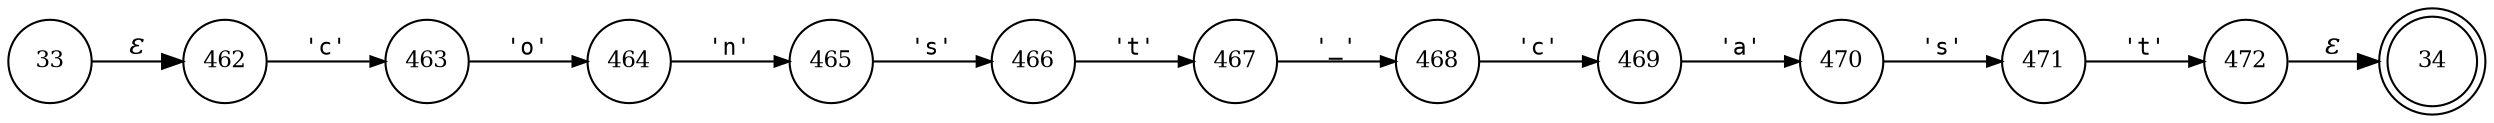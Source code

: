 digraph ATN {
rankdir=LR;
s34[fontsize=11, label="34", shape=doublecircle, fixedsize=true, width=.6];
s33[fontsize=11,label="33", shape=circle, fixedsize=true, width=.55, peripheries=1];
s462[fontsize=11,label="462", shape=circle, fixedsize=true, width=.55, peripheries=1];
s463[fontsize=11,label="463", shape=circle, fixedsize=true, width=.55, peripheries=1];
s464[fontsize=11,label="464", shape=circle, fixedsize=true, width=.55, peripheries=1];
s465[fontsize=11,label="465", shape=circle, fixedsize=true, width=.55, peripheries=1];
s466[fontsize=11,label="466", shape=circle, fixedsize=true, width=.55, peripheries=1];
s467[fontsize=11,label="467", shape=circle, fixedsize=true, width=.55, peripheries=1];
s468[fontsize=11,label="468", shape=circle, fixedsize=true, width=.55, peripheries=1];
s469[fontsize=11,label="469", shape=circle, fixedsize=true, width=.55, peripheries=1];
s470[fontsize=11,label="470", shape=circle, fixedsize=true, width=.55, peripheries=1];
s471[fontsize=11,label="471", shape=circle, fixedsize=true, width=.55, peripheries=1];
s472[fontsize=11,label="472", shape=circle, fixedsize=true, width=.55, peripheries=1];
s33 -> s462 [fontname="Times-Italic", label="&epsilon;"];
s462 -> s463 [fontsize=11, fontname="Courier", arrowsize=.7, label = "'c'", arrowhead = normal];
s463 -> s464 [fontsize=11, fontname="Courier", arrowsize=.7, label = "'o'", arrowhead = normal];
s464 -> s465 [fontsize=11, fontname="Courier", arrowsize=.7, label = "'n'", arrowhead = normal];
s465 -> s466 [fontsize=11, fontname="Courier", arrowsize=.7, label = "'s'", arrowhead = normal];
s466 -> s467 [fontsize=11, fontname="Courier", arrowsize=.7, label = "'t'", arrowhead = normal];
s467 -> s468 [fontsize=11, fontname="Courier", arrowsize=.7, label = "'_'", arrowhead = normal];
s468 -> s469 [fontsize=11, fontname="Courier", arrowsize=.7, label = "'c'", arrowhead = normal];
s469 -> s470 [fontsize=11, fontname="Courier", arrowsize=.7, label = "'a'", arrowhead = normal];
s470 -> s471 [fontsize=11, fontname="Courier", arrowsize=.7, label = "'s'", arrowhead = normal];
s471 -> s472 [fontsize=11, fontname="Courier", arrowsize=.7, label = "'t'", arrowhead = normal];
s472 -> s34 [fontname="Times-Italic", label="&epsilon;"];
}
